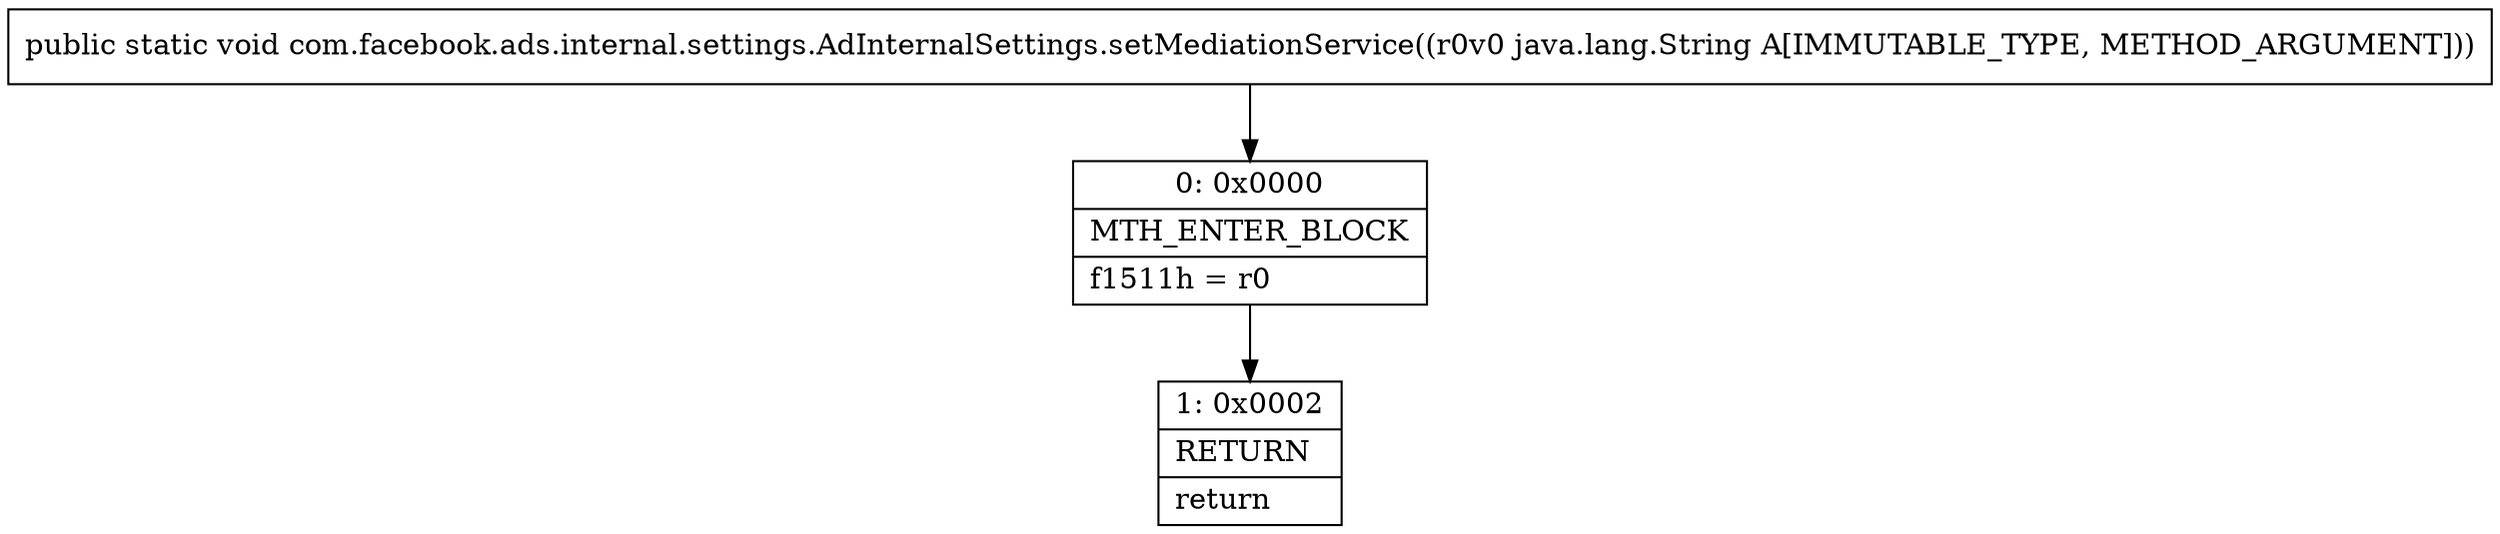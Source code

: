digraph "CFG forcom.facebook.ads.internal.settings.AdInternalSettings.setMediationService(Ljava\/lang\/String;)V" {
Node_0 [shape=record,label="{0\:\ 0x0000|MTH_ENTER_BLOCK\l|f1511h = r0\l}"];
Node_1 [shape=record,label="{1\:\ 0x0002|RETURN\l|return\l}"];
MethodNode[shape=record,label="{public static void com.facebook.ads.internal.settings.AdInternalSettings.setMediationService((r0v0 java.lang.String A[IMMUTABLE_TYPE, METHOD_ARGUMENT])) }"];
MethodNode -> Node_0;
Node_0 -> Node_1;
}


